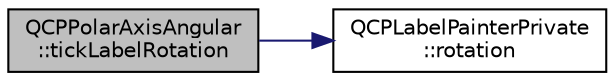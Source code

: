 digraph "QCPPolarAxisAngular::tickLabelRotation"
{
 // LATEX_PDF_SIZE
  edge [fontname="Helvetica",fontsize="10",labelfontname="Helvetica",labelfontsize="10"];
  node [fontname="Helvetica",fontsize="10",shape=record];
  rankdir="LR";
  Node1 [label="QCPPolarAxisAngular\l::tickLabelRotation",height=0.2,width=0.4,color="black", fillcolor="grey75", style="filled", fontcolor="black",tooltip=" "];
  Node1 -> Node2 [color="midnightblue",fontsize="10",style="solid",fontname="Helvetica"];
  Node2 [label="QCPLabelPainterPrivate\l::rotation",height=0.2,width=0.4,color="black", fillcolor="white", style="filled",URL="$classQCPLabelPainterPrivate.html#a277c90ccb57b40e0e573126bd9169174",tooltip=" "];
}
